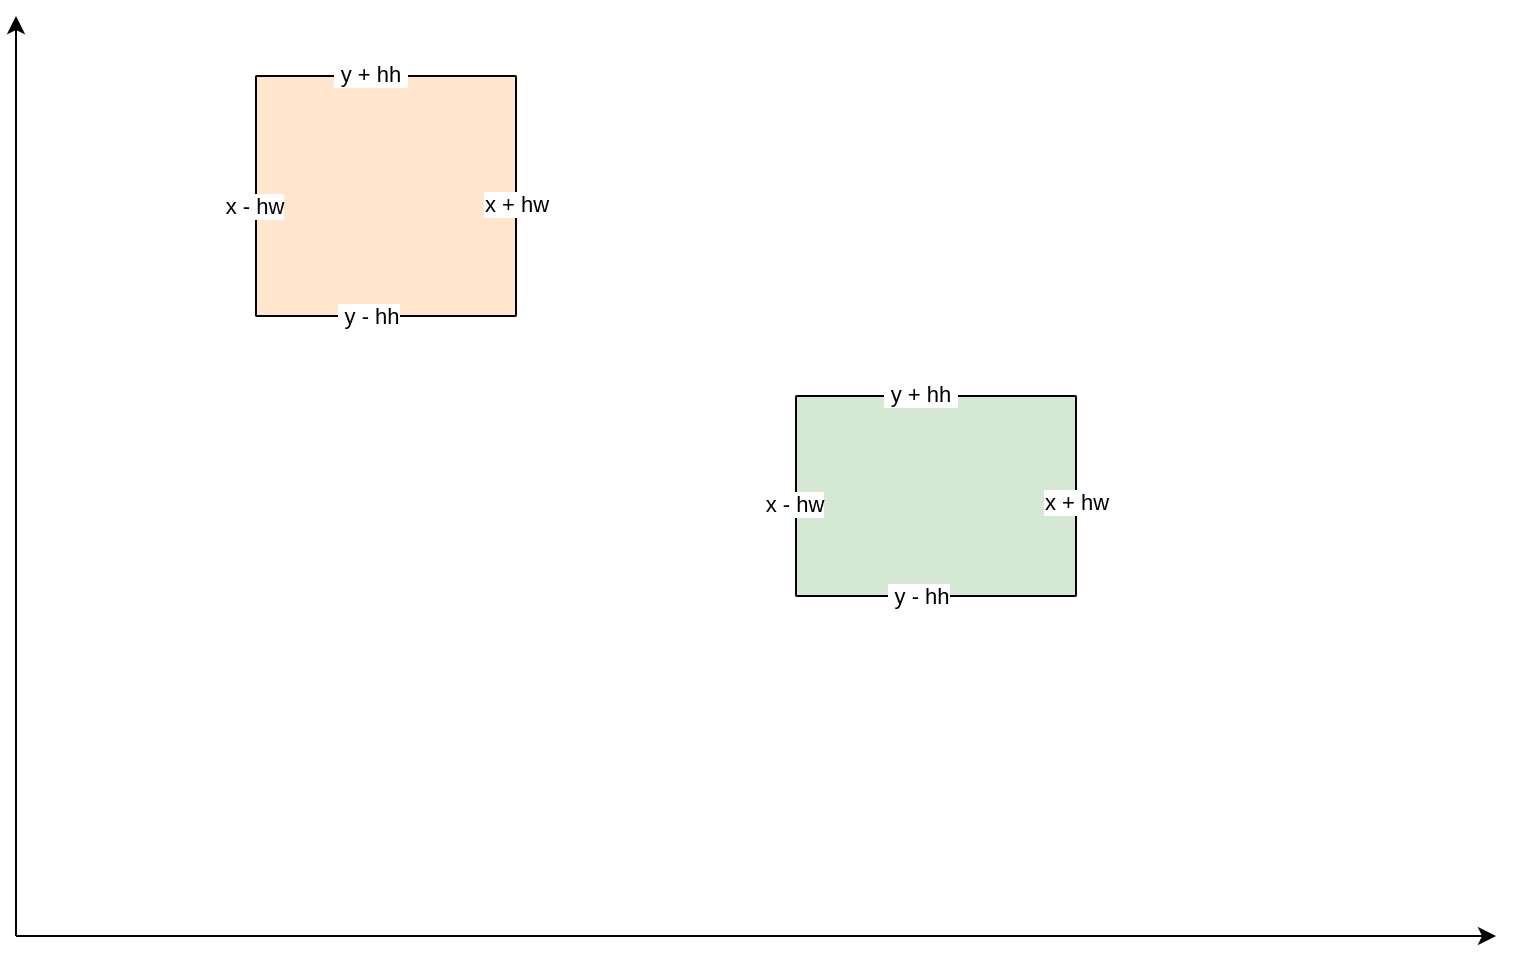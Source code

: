<mxfile version="20.8.16" type="device"><diagram name="第 1 页" id="rjQmILV_HyJc2oFIL_tK"><mxGraphModel dx="1036" dy="614" grid="1" gridSize="10" guides="1" tooltips="1" connect="1" arrows="1" fold="1" page="1" pageScale="1" pageWidth="1600" pageHeight="1200" math="0" shadow="0"><root><mxCell id="0"/><mxCell id="1" parent="0"/><mxCell id="mlTePwDqPl1BLoVOj0ib-12" value="" style="group;fillColor=#ffe6cc;strokeColor=#d79b00;" parent="1" vertex="1" connectable="0"><mxGeometry x="240" y="70" width="130" height="120" as="geometry"/></mxCell><mxCell id="mlTePwDqPl1BLoVOj0ib-3" value="" style="endArrow=none;html=1;rounded=0;" parent="mlTePwDqPl1BLoVOj0ib-12" edge="1"><mxGeometry width="50" height="50" relative="1" as="geometry"><mxPoint y="120" as="sourcePoint"/><mxPoint as="targetPoint"/></mxGeometry></mxCell><mxCell id="mlTePwDqPl1BLoVOj0ib-10" value="x - hw" style="edgeLabel;html=1;align=center;verticalAlign=middle;resizable=0;points=[];" parent="mlTePwDqPl1BLoVOj0ib-3" vertex="1" connectable="0"><mxGeometry x="-0.078" y="1" relative="1" as="geometry"><mxPoint as="offset"/></mxGeometry></mxCell><mxCell id="mlTePwDqPl1BLoVOj0ib-4" value="" style="endArrow=none;html=1;rounded=0;" parent="mlTePwDqPl1BLoVOj0ib-12" edge="1"><mxGeometry width="50" height="50" relative="1" as="geometry"><mxPoint y="120" as="sourcePoint"/><mxPoint x="130" y="120" as="targetPoint"/></mxGeometry></mxCell><mxCell id="mlTePwDqPl1BLoVOj0ib-9" value="&amp;nbsp;y - hh" style="edgeLabel;html=1;align=center;verticalAlign=middle;resizable=0;points=[];" parent="mlTePwDqPl1BLoVOj0ib-4" vertex="1" connectable="0"><mxGeometry x="-0.139" relative="1" as="geometry"><mxPoint as="offset"/></mxGeometry></mxCell><mxCell id="mlTePwDqPl1BLoVOj0ib-5" value="" style="endArrow=none;html=1;rounded=0;" parent="mlTePwDqPl1BLoVOj0ib-12" edge="1"><mxGeometry width="50" height="50" relative="1" as="geometry"><mxPoint as="sourcePoint"/><mxPoint x="130" as="targetPoint"/></mxGeometry></mxCell><mxCell id="mlTePwDqPl1BLoVOj0ib-7" value="&amp;nbsp;y + hh&amp;nbsp;" style="edgeLabel;html=1;align=center;verticalAlign=middle;resizable=0;points=[];" parent="mlTePwDqPl1BLoVOj0ib-5" vertex="1" connectable="0"><mxGeometry x="-0.12" y="1" relative="1" as="geometry"><mxPoint as="offset"/></mxGeometry></mxCell><mxCell id="mlTePwDqPl1BLoVOj0ib-6" value="" style="endArrow=none;html=1;rounded=0;" parent="mlTePwDqPl1BLoVOj0ib-12" edge="1"><mxGeometry width="50" height="50" relative="1" as="geometry"><mxPoint x="130" as="sourcePoint"/><mxPoint x="130" y="120" as="targetPoint"/></mxGeometry></mxCell><mxCell id="mlTePwDqPl1BLoVOj0ib-11" value="x + hw" style="edgeLabel;html=1;align=center;verticalAlign=middle;resizable=0;points=[];" parent="mlTePwDqPl1BLoVOj0ib-6" vertex="1" connectable="0"><mxGeometry x="0.056" relative="1" as="geometry"><mxPoint as="offset"/></mxGeometry></mxCell><mxCell id="mlTePwDqPl1BLoVOj0ib-13" value="" style="group;fillColor=#d5e8d4;strokeColor=#82b366;" parent="1" vertex="1" connectable="0"><mxGeometry x="510" y="230" width="140" height="100" as="geometry"/></mxCell><mxCell id="mlTePwDqPl1BLoVOj0ib-14" value="" style="endArrow=none;html=1;rounded=0;" parent="mlTePwDqPl1BLoVOj0ib-13" edge="1"><mxGeometry width="50" height="50" relative="1" as="geometry"><mxPoint y="100" as="sourcePoint"/><mxPoint as="targetPoint"/></mxGeometry></mxCell><mxCell id="mlTePwDqPl1BLoVOj0ib-15" value="x - hw" style="edgeLabel;html=1;align=center;verticalAlign=middle;resizable=0;points=[];" parent="mlTePwDqPl1BLoVOj0ib-14" vertex="1" connectable="0"><mxGeometry x="-0.078" y="1" relative="1" as="geometry"><mxPoint as="offset"/></mxGeometry></mxCell><mxCell id="mlTePwDqPl1BLoVOj0ib-16" value="" style="endArrow=none;html=1;rounded=0;" parent="mlTePwDqPl1BLoVOj0ib-13" edge="1"><mxGeometry width="50" height="50" relative="1" as="geometry"><mxPoint y="100" as="sourcePoint"/><mxPoint x="140" y="100" as="targetPoint"/></mxGeometry></mxCell><mxCell id="mlTePwDqPl1BLoVOj0ib-17" value="&amp;nbsp;y - hh" style="edgeLabel;html=1;align=center;verticalAlign=middle;resizable=0;points=[];" parent="mlTePwDqPl1BLoVOj0ib-16" vertex="1" connectable="0"><mxGeometry x="-0.139" relative="1" as="geometry"><mxPoint as="offset"/></mxGeometry></mxCell><mxCell id="mlTePwDqPl1BLoVOj0ib-18" value="" style="endArrow=none;html=1;rounded=0;" parent="mlTePwDqPl1BLoVOj0ib-13" edge="1"><mxGeometry width="50" height="50" relative="1" as="geometry"><mxPoint as="sourcePoint"/><mxPoint x="140" as="targetPoint"/></mxGeometry></mxCell><mxCell id="mlTePwDqPl1BLoVOj0ib-19" value="&amp;nbsp;y + hh&amp;nbsp;" style="edgeLabel;html=1;align=center;verticalAlign=middle;resizable=0;points=[];" parent="mlTePwDqPl1BLoVOj0ib-18" vertex="1" connectable="0"><mxGeometry x="-0.12" y="1" relative="1" as="geometry"><mxPoint as="offset"/></mxGeometry></mxCell><mxCell id="mlTePwDqPl1BLoVOj0ib-20" value="" style="endArrow=none;html=1;rounded=0;" parent="mlTePwDqPl1BLoVOj0ib-13" edge="1"><mxGeometry width="50" height="50" relative="1" as="geometry"><mxPoint x="140" as="sourcePoint"/><mxPoint x="140" y="100" as="targetPoint"/></mxGeometry></mxCell><mxCell id="mlTePwDqPl1BLoVOj0ib-21" value="x + hw" style="edgeLabel;html=1;align=center;verticalAlign=middle;resizable=0;points=[];" parent="mlTePwDqPl1BLoVOj0ib-20" vertex="1" connectable="0"><mxGeometry x="0.056" relative="1" as="geometry"><mxPoint as="offset"/></mxGeometry></mxCell><mxCell id="s7q7V-NN09ISKNQ03rnf-1" value="" style="endArrow=classic;html=1;rounded=0;" edge="1" parent="1"><mxGeometry width="50" height="50" relative="1" as="geometry"><mxPoint x="120" y="500" as="sourcePoint"/><mxPoint x="120" y="40" as="targetPoint"/></mxGeometry></mxCell><mxCell id="s7q7V-NN09ISKNQ03rnf-2" value="" style="endArrow=classic;html=1;rounded=0;" edge="1" parent="1"><mxGeometry width="50" height="50" relative="1" as="geometry"><mxPoint x="120" y="500" as="sourcePoint"/><mxPoint x="860" y="500" as="targetPoint"/></mxGeometry></mxCell></root></mxGraphModel></diagram></mxfile>